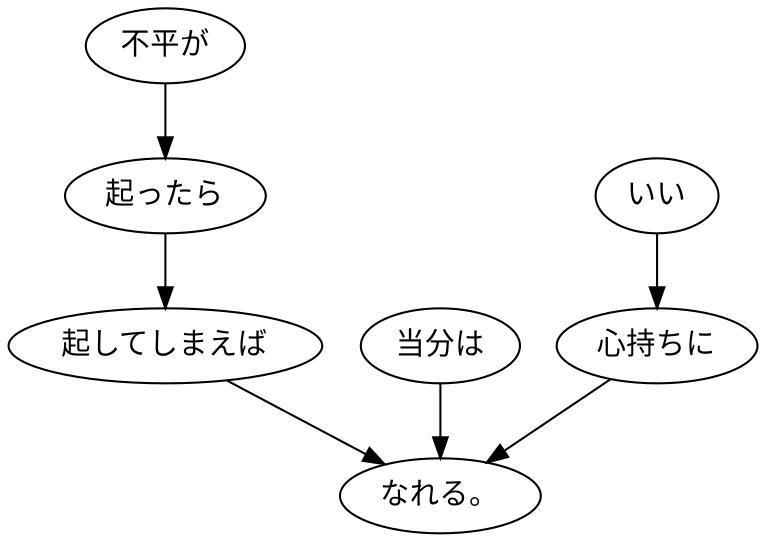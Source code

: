 digraph graph5476 {
	node0 [label="不平が"];
	node1 [label="起ったら"];
	node2 [label="起してしまえば"];
	node3 [label="当分は"];
	node4 [label="いい"];
	node5 [label="心持ちに"];
	node6 [label="なれる。"];
	node0 -> node1;
	node1 -> node2;
	node2 -> node6;
	node3 -> node6;
	node4 -> node5;
	node5 -> node6;
}

